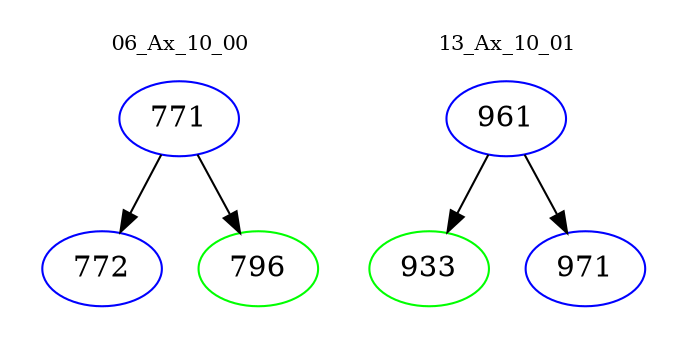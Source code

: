 digraph{
subgraph cluster_0 {
color = white
label = "06_Ax_10_00";
fontsize=10;
T0_771 [label="771", color="blue"]
T0_771 -> T0_772 [color="black"]
T0_772 [label="772", color="blue"]
T0_771 -> T0_796 [color="black"]
T0_796 [label="796", color="green"]
}
subgraph cluster_1 {
color = white
label = "13_Ax_10_01";
fontsize=10;
T1_961 [label="961", color="blue"]
T1_961 -> T1_933 [color="black"]
T1_933 [label="933", color="green"]
T1_961 -> T1_971 [color="black"]
T1_971 [label="971", color="blue"]
}
}
